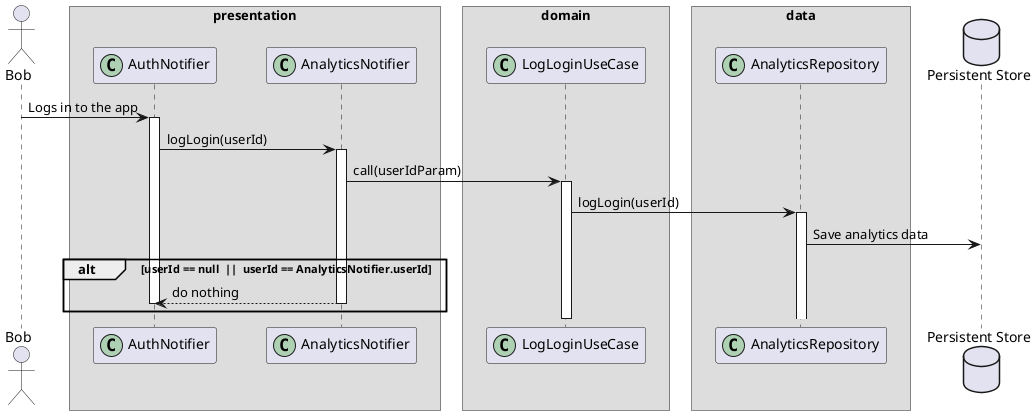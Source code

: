 @startuml web_layers_sequence_diagram
    skinparam ParticipantPadding 20
    skinparam BoxPadding 10

    actor Bob

    box "presentation"
        participant AuthNotifier << (C,#ADD1B2) >>
        participant AnalyticsNotifier << (C,#ADD1B2) >>
    end box

    box "domain"
        participant LogLoginUseCase << (C,#ADD1B2) >>
    end box

    box "data"
        participant AnalyticsRepository << (C,#ADD1B2) >>
    end box

    database "Persistent Store" as PS

    Bob -> AuthNotifier : Logs in to the app
    activate AuthNotifier

    AuthNotifier -> AnalyticsNotifier : logLogin(userId)
    activate AnalyticsNotifier

    AnalyticsNotifier -> LogLoginUseCase : call(userIdParam)
    activate LogLoginUseCase

    LogLoginUseCase -> AnalyticsRepository : logLogin(userId)
    activate AnalyticsRepository

    AnalyticsRepository -> PS : Save analytics data

        alt userId == null  ||  userId == AnalyticsNotifier.userId
            AuthNotifier <-- AnalyticsNotifier :  do nothing
                deactivate AnalyticsNotifier
                deactivate AuthNotifier
        end

    deactivate LogLoginUseCase
    deactivate AnalyticsNotifier
@enduml
